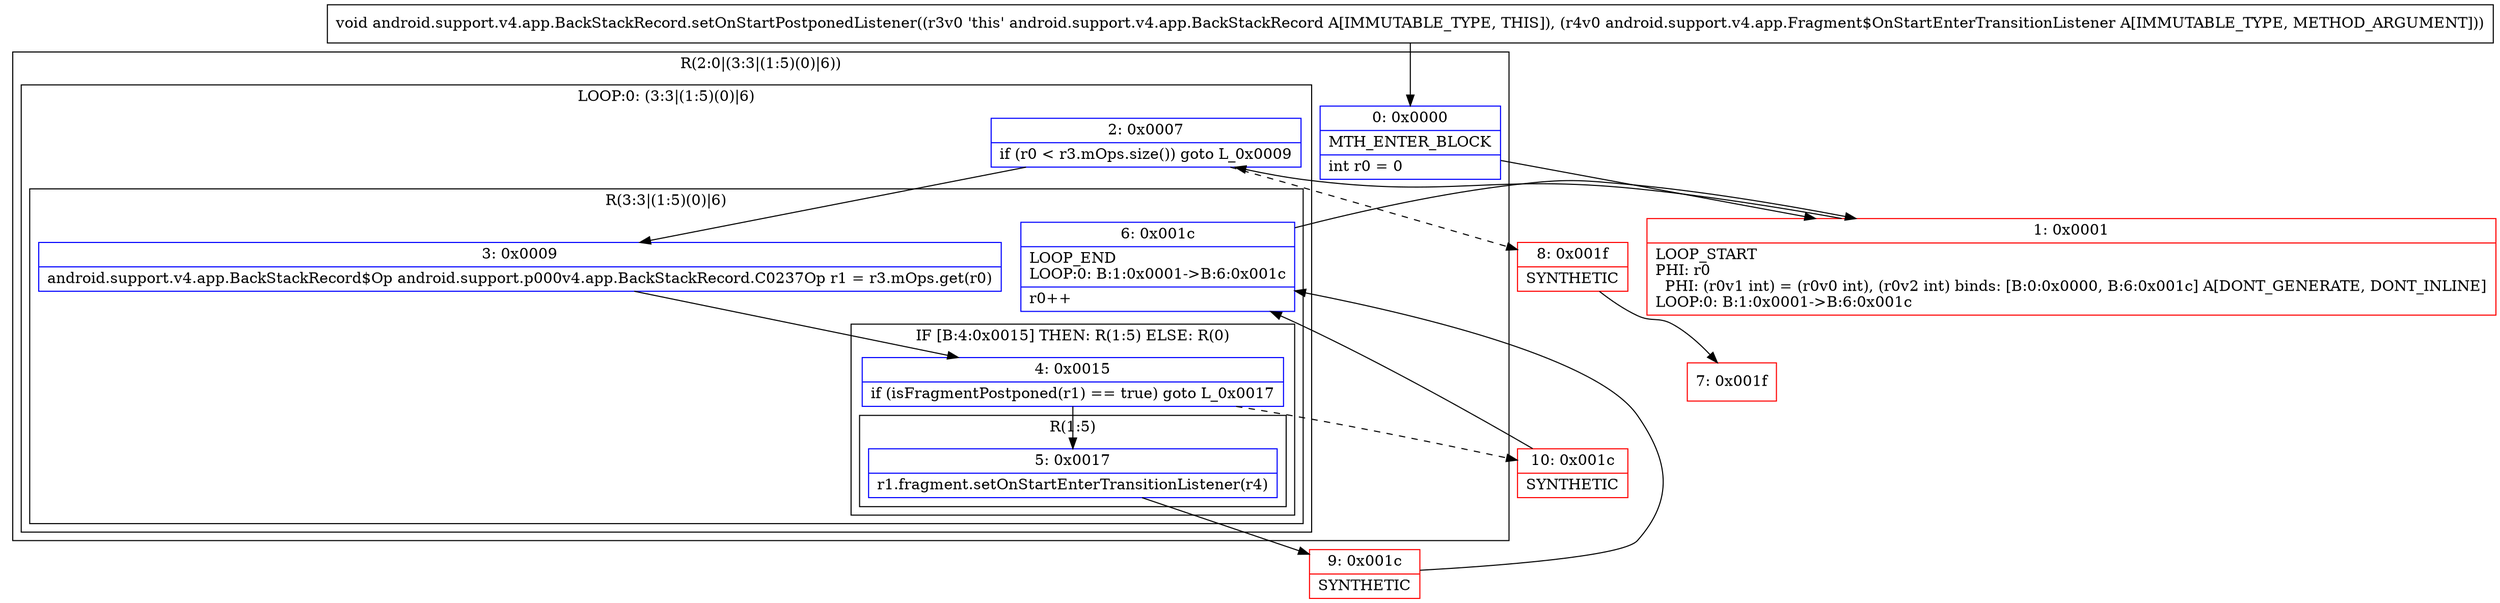 digraph "CFG forandroid.support.v4.app.BackStackRecord.setOnStartPostponedListener(Landroid\/support\/v4\/app\/Fragment$OnStartEnterTransitionListener;)V" {
subgraph cluster_Region_110100828 {
label = "R(2:0|(3:3|(1:5)(0)|6))";
node [shape=record,color=blue];
Node_0 [shape=record,label="{0\:\ 0x0000|MTH_ENTER_BLOCK\l|int r0 = 0\l}"];
subgraph cluster_LoopRegion_672564120 {
label = "LOOP:0: (3:3|(1:5)(0)|6)";
node [shape=record,color=blue];
Node_2 [shape=record,label="{2\:\ 0x0007|if (r0 \< r3.mOps.size()) goto L_0x0009\l}"];
subgraph cluster_Region_1942521735 {
label = "R(3:3|(1:5)(0)|6)";
node [shape=record,color=blue];
Node_3 [shape=record,label="{3\:\ 0x0009|android.support.v4.app.BackStackRecord$Op android.support.p000v4.app.BackStackRecord.C0237Op r1 = r3.mOps.get(r0)\l}"];
subgraph cluster_IfRegion_2038803421 {
label = "IF [B:4:0x0015] THEN: R(1:5) ELSE: R(0)";
node [shape=record,color=blue];
Node_4 [shape=record,label="{4\:\ 0x0015|if (isFragmentPostponed(r1) == true) goto L_0x0017\l}"];
subgraph cluster_Region_2140786512 {
label = "R(1:5)";
node [shape=record,color=blue];
Node_5 [shape=record,label="{5\:\ 0x0017|r1.fragment.setOnStartEnterTransitionListener(r4)\l}"];
}
subgraph cluster_Region_686178061 {
label = "R(0)";
node [shape=record,color=blue];
}
}
Node_6 [shape=record,label="{6\:\ 0x001c|LOOP_END\lLOOP:0: B:1:0x0001\-\>B:6:0x001c\l|r0++\l}"];
}
}
}
Node_1 [shape=record,color=red,label="{1\:\ 0x0001|LOOP_START\lPHI: r0 \l  PHI: (r0v1 int) = (r0v0 int), (r0v2 int) binds: [B:0:0x0000, B:6:0x001c] A[DONT_GENERATE, DONT_INLINE]\lLOOP:0: B:1:0x0001\-\>B:6:0x001c\l}"];
Node_7 [shape=record,color=red,label="{7\:\ 0x001f}"];
Node_8 [shape=record,color=red,label="{8\:\ 0x001f|SYNTHETIC\l}"];
Node_9 [shape=record,color=red,label="{9\:\ 0x001c|SYNTHETIC\l}"];
Node_10 [shape=record,color=red,label="{10\:\ 0x001c|SYNTHETIC\l}"];
MethodNode[shape=record,label="{void android.support.v4.app.BackStackRecord.setOnStartPostponedListener((r3v0 'this' android.support.v4.app.BackStackRecord A[IMMUTABLE_TYPE, THIS]), (r4v0 android.support.v4.app.Fragment$OnStartEnterTransitionListener A[IMMUTABLE_TYPE, METHOD_ARGUMENT])) }"];
MethodNode -> Node_0;
Node_0 -> Node_1;
Node_2 -> Node_3;
Node_2 -> Node_8[style=dashed];
Node_3 -> Node_4;
Node_4 -> Node_5;
Node_4 -> Node_10[style=dashed];
Node_5 -> Node_9;
Node_6 -> Node_1;
Node_1 -> Node_2;
Node_8 -> Node_7;
Node_9 -> Node_6;
Node_10 -> Node_6;
}

